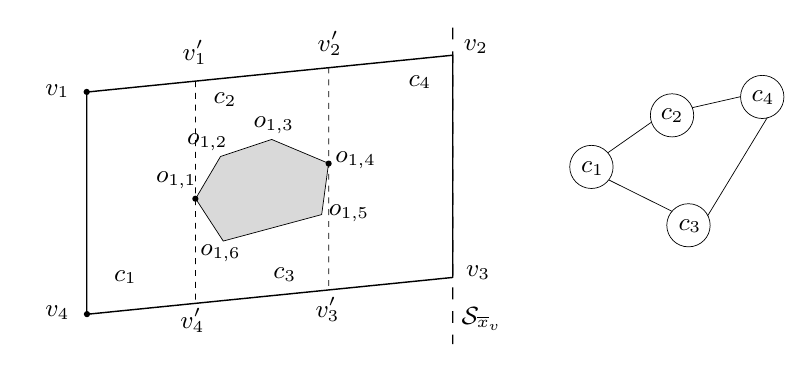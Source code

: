 
\definecolor{cD9D9D9}{RGB}{217,217,217}
\small
\def \globalscale {1.0}
\begin{tikzpicture}[y=0.80pt, x=0.80pt, yscale=-\globalscale, xscale=\globalscale, inner sep=0pt, outer sep=0pt]
\path[draw=black,line join=round,line width=0.512pt] (18.658,29.406) -- (183.987,12.759) -- (183.987,113.138) -- (18.658,129.785) -- (18.658,29.406) -- cycle;

\path[draw=black,fill=black,line join=round,line width=0.512pt] (18.644,29.334) ellipse (0.03cm and 0.03cm);

\path[draw=black,fill=cD9D9D9,line join=round,line width=0.256pt] (67.836,77.547) -- (79.101,58.483) -- (102.188,50.797) -- (127.894,61.607) -- (124.775,84.743) -- (80.321,96.702) -- (67.836,77.547) -- cycle;

\path[draw=black,fill=black,line join=round,line width=0.512pt] (18.758,128.64) .. controls (19.346,128.64) and (19.823,129.117) .. (19.823,129.705) .. controls (19.823,130.293) and (19.346,130.77) .. (18.758,130.77) .. controls (18.169,130.77) and (17.692,130.293) .. (17.692,129.705) .. controls (17.692,129.117) and (18.169,128.64) .. (18.758,128.64) -- cycle;

\path[cm={{1.0,0.0,0.0,1.0,(0.0,32.0)}}] (0.0,0.0) node[above right] () {$v_1$};

\path[cm={{1.0,0.0,0.0,1.0,(0.0,132.0)}}] (0.0,0.0) node[above right] () {$v_4$};

\path[cm={{1.0,0.0,0.0,1.0,(189.0,12.0)}}] (0.0,0.0) node[above right] () {$v_2$};

\path[cm={{1.0,0.0,0.0,1.0,(190.0,114.0)}}] (0.0,0.0) node[above right] () {$v_3$};

\path[cm={{1.0,0.0,0.0,1.0,(50.0,73.0)}}] (0.0,0.0) node[above right] () {$o_{1,1}$};

\path[cm={{1.0,0.0,0.0,1.0,(64.0,56.0)}}] (0.0,0.0) node[above right] () {$o_{1,2}$};

\path[cm={{1.0,0.0,0.0,1.0,(94.0,48.0)}}] (0.0,0.0) node[above right] () {$o_{1,3}$};

\path[cm={{1.0,0.0,0.0,1.0,(131.0,64.0)}}] (0.0,0.0) node[above right] () {$o_{1,4}$};

\path[cm={{1.0,0.0,0.0,1.0,(128.0,88.0)}}] (0.0,0.0) node[above right] () {$o_{1,5}$};

\path[cm={{1.0,0.0,0.0,1.0,(70.0,106.0)}}] (0.0,0.0) node[above right] () {$o_{1,6}$};

\path[fill=black,line join=round,line width=0.256pt] (184.307,10.987) -- (184.307,16.32) -- (183.667,16.32) -- (183.667,10.987) -- (184.307,10.987) -- cycle(184.307,21.653) -- (184.307,26.987) -- (183.667,26.987) -- (183.667,21.653) -- (184.307,21.653) -- cycle(184.307,32.32) -- (184.307,37.653) -- (183.667,37.653) -- (183.667,32.32) -- (184.307,32.32) -- cycle(184.307,42.987) -- (184.307,48.32) -- (183.667,48.32) -- (183.667,42.987) -- (184.307,42.987) -- cycle(184.307,53.653) -- (184.307,58.987) -- (183.667,58.987) -- (183.667,53.653) -- (184.307,53.653) -- cycle(184.307,64.32) -- (184.307,69.653) -- (183.667,69.653) -- (183.667,64.32) -- (184.307,64.32) -- cycle(184.307,74.987) -- (184.307,80.32) -- (183.667,80.32) -- (183.667,74.987) -- (184.307,74.987) -- cycle(184.307,85.653) -- (184.307,90.987) -- (183.667,90.987) -- (183.667,85.653) -- (184.307,85.653) -- cycle(184.307,96.32) -- (184.307,101.653) -- (183.667,101.653) -- (183.667,96.32) -- (184.307,96.32) -- cycle(184.307,106.987) -- (184.307,112.32) -- (183.667,112.32) -- (183.667,106.987) -- (184.307,106.987) -- cycle(184.307,117.653) -- (184.307,122.987) -- (183.667,122.987) -- (183.667,117.653) -- (184.307,117.653) -- cycle(184.307,128.32) -- (184.307,133.653) -- (183.667,133.653) -- (183.667,128.32) -- (184.307,128.32) -- cycle(184.307,138.987) -- (184.307,143.215) -- (183.667,143.215) -- (183.667,138.987) -- (184.307,138.987) -- cycle(184.307,0.32) -- (184.307,5.653) -- (183.667,5.653) -- (183.667,0.32) -- (184.307,0.32) -- cycle;

\path[fill=black,line join=round,line width=0.256pt] (67.951,29.799) -- (67.951,32.466) -- (67.631,32.466) -- (67.631,29.799) -- (67.951,29.799) -- cycle(67.951,35.133) -- (67.951,37.8) -- (67.631,37.8) -- (67.631,35.133) -- (67.951,35.133) -- cycle(67.951,40.466) -- (67.951,43.133) -- (67.631,43.133) -- (67.631,40.466) -- (67.951,40.466) -- cycle(67.951,45.8) -- (67.951,48.466) -- (67.631,48.466) -- (67.631,45.8) -- (67.951,45.8) -- cycle(67.951,51.133) -- (67.951,53.8) -- (67.631,53.8) -- (67.631,51.133) -- (67.951,51.133) -- cycle(67.951,56.466) -- (67.951,59.133) -- (67.631,59.133) -- (67.631,56.466) -- (67.951,56.466) -- cycle(67.951,61.8) -- (67.951,64.466) -- (67.631,64.466) -- (67.631,61.8) -- (67.951,61.8) -- cycle(67.951,67.133) -- (67.951,69.799) -- (67.631,69.799) -- (67.631,67.133) -- (67.951,67.133) -- cycle(67.951,72.466) -- (67.951,75.133) -- (67.631,75.133) -- (67.631,72.466) -- (67.951,72.466) -- cycle(67.951,77.799) -- (67.951,80.466) -- (67.631,80.466) -- (67.631,77.799) -- (67.951,77.799) -- cycle(67.951,83.133) -- (67.951,85.799) -- (67.631,85.799) -- (67.631,83.133) -- (67.951,83.133) -- cycle(67.951,88.466) -- (67.951,91.133) -- (67.631,91.133) -- (67.631,88.466) -- (67.951,88.466) -- cycle(67.951,93.799) -- (67.951,96.466) -- (67.631,96.466) -- (67.631,93.799) -- (67.951,93.799) -- cycle(67.951,99.133) -- (67.951,101.799) -- (67.631,101.799) -- (67.631,99.133) -- (67.951,99.133) -- cycle(67.951,104.466) -- (67.951,107.133) -- (67.631,107.133) -- (67.631,104.466) -- (67.951,104.466) -- cycle(67.951,109.799) -- (67.951,112.466) -- (67.631,112.466) -- (67.631,109.799) -- (67.951,109.799) -- cycle(67.951,115.133) -- (67.951,117.799) -- (67.631,117.799) -- (67.631,115.133) -- (67.951,115.133) -- cycle(67.951,120.466) -- (67.951,123.133) -- (67.631,123.133) -- (67.631,120.466) -- (67.951,120.466) -- cycle(67.951,24.466) -- (67.951,27.133) -- (67.631,27.133) -- (67.631,24.466) -- (67.951,24.466) -- cycle;



\path[draw=black,fill=black,line join=round,line width=0.512pt] (67.72,76.512) .. controls (68.308,76.512) and (68.785,76.989) .. (68.785,77.577) .. controls (68.785,78.166) and (68.308,78.643) .. (67.72,78.643) .. controls (67.131,78.643) and (66.654,78.166) .. (66.654,77.577) .. controls (66.654,76.989) and (67.131,76.512) .. (67.72,76.512) -- cycle;

\path[fill=black,line join=round,line width=0.256pt] (128.157,23.666) -- (128.157,26.333) -- (127.837,26.333) -- (127.837,23.666) -- (128.157,23.666) -- cycle(128.157,29.0) -- (128.157,31.666) -- (127.837,31.666) -- (127.837,29.0) -- (128.157,29.0) -- cycle(128.157,34.333) -- (128.157,37.0) -- (127.837,37.0) -- (127.837,34.333) -- (128.157,34.333) -- cycle(128.157,39.666) -- (128.157,42.333) -- (127.837,42.333) -- (127.837,39.666) -- (128.157,39.666) -- cycle(128.157,45.0) -- (128.157,47.666) -- (127.837,47.666) -- (127.837,45.0) -- (128.157,45.0) -- cycle(128.157,50.333) -- (128.157,53.0) -- (127.837,53.0) -- (127.837,50.333) -- (128.157,50.333) -- cycle(128.157,55.666) -- (128.157,58.333) -- (127.837,58.333) -- (127.837,55.666) -- (128.157,55.666) -- cycle(128.157,61.0) -- (128.157,63.666) -- (127.837,63.666) -- (127.837,61.0) -- (128.157,61.0) -- cycle(128.157,66.333) -- (128.157,69.0) -- (127.837,69.0) -- (127.837,66.333) -- (128.157,66.333) -- cycle(128.157,71.666) -- (128.157,74.333) -- (127.837,74.333) -- (127.837,71.666) -- (128.157,71.666) -- cycle(128.157,77.0) -- (128.157,79.666) -- (127.837,79.666) -- (127.837,77.0) -- (128.157,77.0) -- cycle(128.157,82.333) -- (128.157,85.0) -- (127.837,85.0) -- (127.837,82.333) -- (128.157,82.333) -- cycle(128.157,87.666) -- (128.157,90.333) -- (127.837,90.333) -- (127.837,87.666) -- (128.157,87.666) -- cycle(128.157,93.0) -- (128.157,95.666) -- (127.837,95.666) -- (127.837,93.0) -- (128.157,93.0) -- cycle(128.157,98.333) -- (128.157,101.0) -- (127.837,101.0) -- (127.837,98.333) -- (128.157,98.333) -- cycle(128.157,103.666) -- (128.157,106.333) -- (127.837,106.333) -- (127.837,103.666) -- (128.157,103.666) -- cycle(128.157,109.0) -- (128.157,111.666) -- (127.837,111.666) -- (127.837,109.0) -- (128.157,109.0) -- cycle(128.157,114.333) -- (128.157,117.0) -- (127.837,117.0) -- (127.837,114.333) -- (128.157,114.333) -- cycle(128.157,18.333) -- (128.157,21.0) -- (127.837,21.0) -- (127.837,18.333) -- (128.157,18.333) -- cycle;



\path[draw=black,fill=black,line join=round,line width=0.512pt] (127.925,60.63) .. controls (128.513,60.63) and (128.99,61.107) .. (128.99,61.696) .. controls (128.99,62.284) and (128.513,62.761) .. (127.925,62.761) .. controls (127.337,62.761) and (126.86,62.284) .. (126.86,61.696) .. controls (126.86,61.107) and (127.337,60.63) .. (127.925,60.63) -- cycle;



\path[cm={{1.0,0.0,0.0,1.0,(188.0,137.0)}}] (0.0,0.0) node[above right] () {$\mathcal{S}_{\overline{x}_v}$};



\path[cm={{1.0,0.0,0.0,1.0,(62.0,17.0)}}] (0.0,0.0) node[above right] () {$v_1'$};



\path[cm={{1.0,0.0,0.0,1.0,(61.0,138.0)}}] (0.0,0.0) node[above right] () {$v_4'$};



\path[cm={{1.0,0.0,0.0,1.0,(123.0,13.0)}}] (0.0,0.0) node[above right] () {$v_2'$};



\path[cm={{1.0,0.0,0.0,1.0,(122.0,133.0)}}] (0.0,0.0) node[above right] () {$v_3'$};



\path[draw=black,line join=round,line width=0.256pt] (323.774,21.858) .. controls (329.182,21.858) and (333.565,26.22) .. (333.565,31.6) .. controls (333.565,36.98) and (329.182,41.342) .. (323.774,41.342) .. controls (318.366,41.342) and (313.982,36.98) .. (313.982,31.6) .. controls (313.982,26.22) and (318.366,21.858) .. (323.774,21.858) -- cycle;



\path[cm={{1.0,0.0,0.0,1.0,(319.0,35.0)}}] (0.0,0.0) node[above right] () {$c_4$};



\path[cm={{1.0,0.0,0.0,1.0,(31.0,116.0)}}] (0.0,0.0) node[above right] () {$c_1$};



\path[cm={{1.0,0.0,0.0,1.0,(76.0,36.0)}}] (0.0,0.0) node[above right] () {$c_2$};



\path[cm={{1.0,0.0,0.0,1.0,(164.0,28.0)}}] (0.0,0.0) node[above right] () {$c_4$};



\path[cm={{1.0,0.0,0.0,1.0,(103.0,115.0)}}] (0.0,0.0) node[above right] () {$c_3$};



\path[draw=black,line join=round,line width=0.256pt] (246.615,53.47) .. controls (252.023,53.47) and (256.406,57.831) .. (256.406,63.212) .. controls (256.406,68.592) and (252.023,72.953) .. (246.615,72.953) .. controls (241.207,72.953) and (236.823,68.592) .. (236.823,63.212) .. controls (236.823,57.831) and (241.207,53.47) .. (246.615,53.47) -- cycle;



\path[cm={{1.0,0.0,0.0,1.0,(242.0,67.0)}}] (0.0,0.0) node[above right] () {$c_1$};



\path[draw=black,line join=round,line width=0.256pt] (290.452,79.835) .. controls (295.859,79.835) and (300.243,84.196) .. (300.243,89.576) .. controls (300.243,94.957) and (295.859,99.318) .. (290.452,99.318) .. controls (285.044,99.318) and (280.66,94.957) .. (280.66,89.576) .. controls (280.66,84.196) and (285.044,79.835) .. (290.452,79.835) -- cycle;



\path[cm={{1.0,0.0,0.0,1.0,(286.0,93.0)}}] (0.0,0.0) node[above right] () {$c_3$};



\path[draw=black,line join=round,line width=0.256pt] (283.024,30.179) .. controls (288.432,30.179) and (292.816,34.541) .. (292.816,39.921) .. controls (292.816,45.301) and (288.432,49.663) .. (283.024,49.663) .. controls (277.616,49.663) and (273.233,45.301) .. (273.233,39.921) .. controls (273.233,34.541) and (277.616,30.179) .. (283.024,30.179) -- cycle;



\path[cm={{1.0,0.0,0.0,1.0,(278.0,43.0)}}] (0.0,0.0) node[above right] () {$c_2$};



\path[draw=black,line join=round,line width=0.256pt] (254.572,69.141) -- (283.105,83.301);



\path[draw=black,line join=round,line width=0.256pt] (254.091,56.77) -- (273.771,42.983);



\path[draw=black,line join=round,line width=0.256pt] (292.105,36.465) -- (314.052,31.47);

\path[draw=black,line join=round,line width=0.256pt] (326.105,40.865) -- (299.105,85.301);



\end{tikzpicture}

